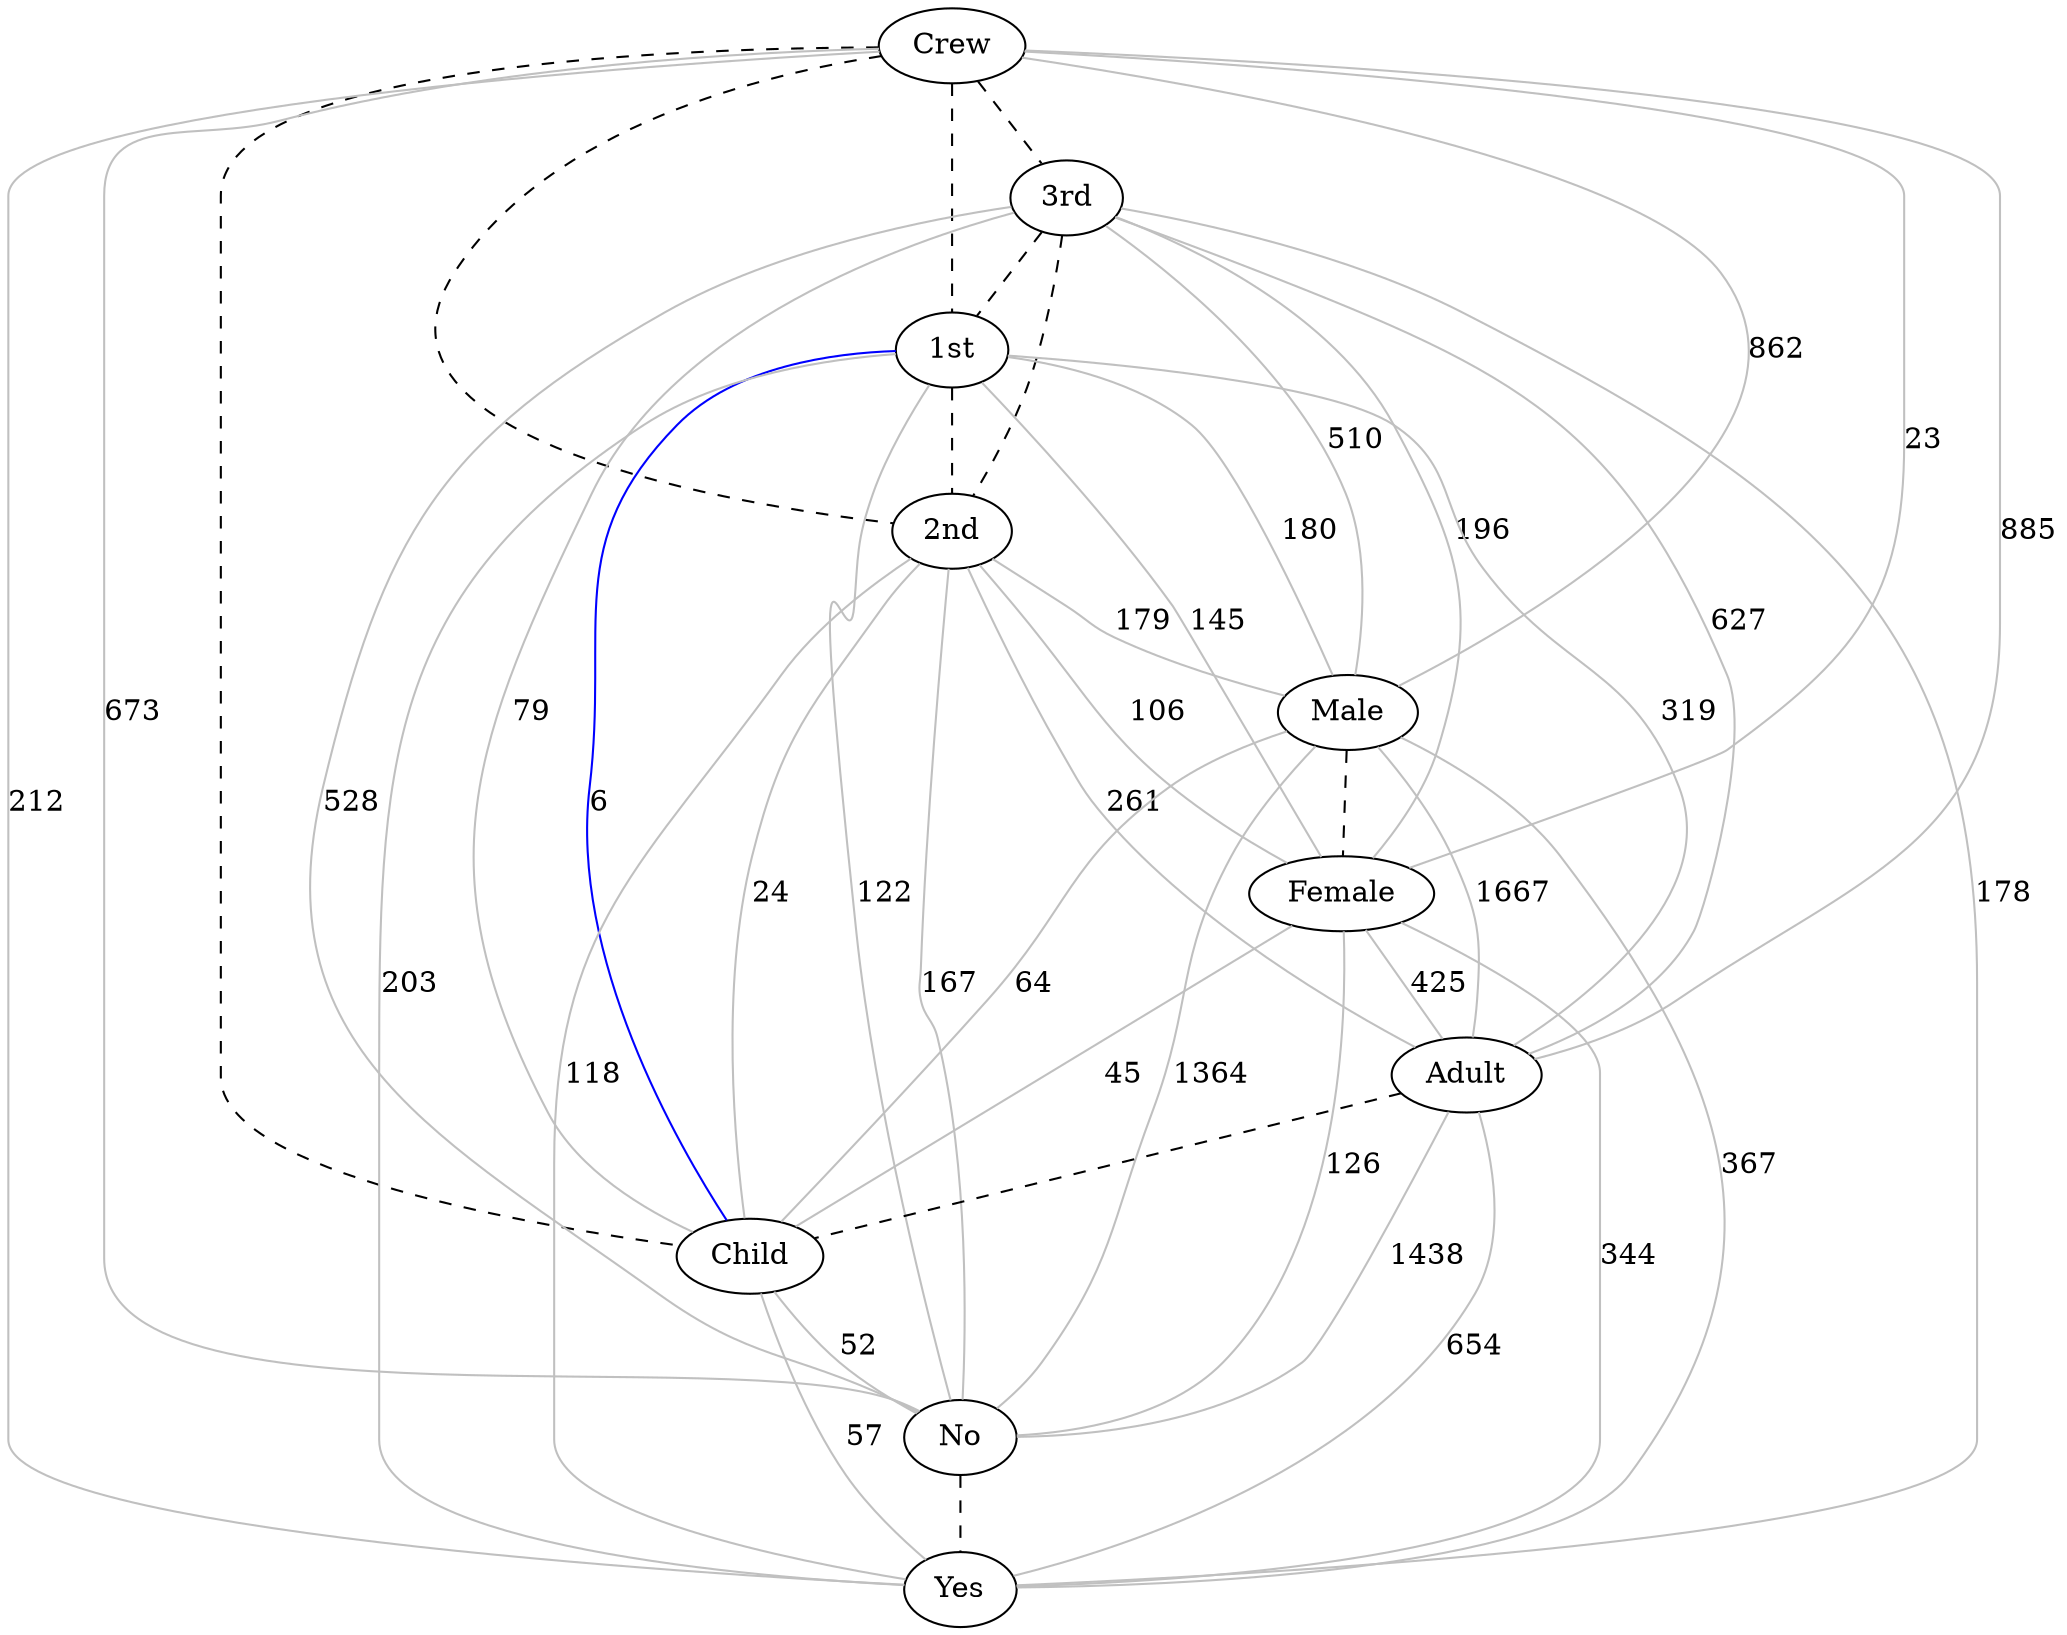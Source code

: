 strict graph "" {
Crew;
"3rd";
"1st";
"2nd";
Male;
Female;
Adult;
Child;
No;
Yes;
Crew -- "3rd"  [color=black, style=dashed];
Crew -- "1st"  [color=black, style=dashed];
Crew -- "2nd"  [color=black, style=dashed];
Crew -- Male  [color=grey, label=862, style=solid];
Crew -- Female  [color=grey, label=23, style=solid];
Crew -- Adult  [color=grey, label=885, style=solid];
Crew -- Child  [color=black, style=dashed];
Crew -- No  [color=grey, label=673, style=solid];
Crew -- Yes  [color=grey, label=212, style=solid];
"3rd" -- "1st"  [color=black, style=dashed];
"3rd" -- "2nd"  [color=black, style=dashed];
"3rd" -- Male  [color=grey, label=510, style=solid];
"3rd" -- Female  [color=grey, label=196, style=solid];
"3rd" -- Adult  [color=grey, label=627, style=solid];
"3rd" -- Child  [color=grey, label=79, style=solid];
"3rd" -- No  [color=grey, label=528, style=solid];
"3rd" -- Yes  [color=grey, label=178, style=solid];
"1st" -- "2nd"  [color=black, style=dashed];
"1st" -- Male  [color=grey, label=180, style=solid];
"1st" -- Female  [color=grey, label=145, style=solid];
"1st" -- Adult  [color=grey, label=319, style=solid];
"1st" -- Child  [color=blue, label=6, style=solid];
"1st" -- No  [color=grey, label=122, style=solid];
"1st" -- Yes  [color=grey, label=203, style=solid];
"2nd" -- Male  [color=grey, label=179, style=solid];
"2nd" -- Female  [color=grey, label=106, style=solid];
"2nd" -- Adult  [color=grey, label=261, style=solid];
"2nd" -- Child  [color=grey, label=24, style=solid];
"2nd" -- No  [color=grey, label=167, style=solid];
"2nd" -- Yes  [color=grey, label=118, style=solid];
Male -- Female  [color=black, style=dashed];
Male -- Adult  [color=grey, label=1667, style=solid];
Male -- Child  [color=grey, label=64, style=solid];
Male -- No  [color=grey, label=1364, style=solid];
Male -- Yes  [color=grey, label=367, style=solid];
Female -- Adult  [color=grey, label=425, style=solid];
Female -- Child  [color=grey, label=45, style=solid];
Female -- No  [color=grey, label=126, style=solid];
Female -- Yes  [color=grey, label=344, style=solid];
Adult -- Child  [color=black, style=dashed];
Adult -- No  [color=grey, label=1438, style=solid];
Adult -- Yes  [color=grey, label=654, style=solid];
Child -- No  [color=grey, label=52, style=solid];
Child -- Yes  [color=grey, label=57, style=solid];
No -- Yes  [color=black, style=dashed];
}
